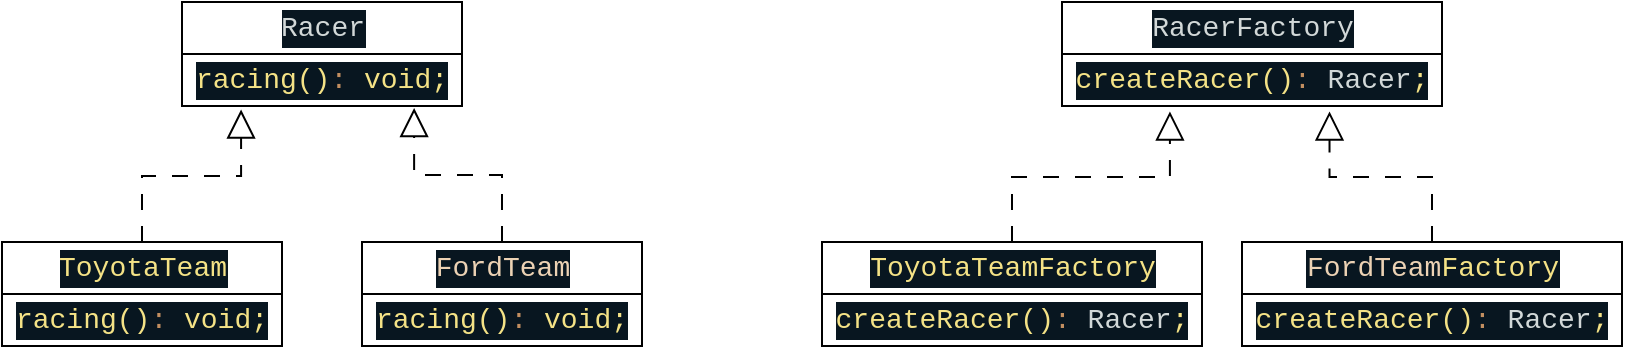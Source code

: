 <mxfile>
    <diagram id="fpYf3K3fa9Z6XAUNaG2G" name="Page-1">
        <mxGraphModel dx="1133" dy="310" grid="1" gridSize="10" guides="1" tooltips="1" connect="1" arrows="1" fold="1" page="0" pageScale="1" pageWidth="850" pageHeight="1100" math="0" shadow="0">
            <root>
                <mxCell id="0"/>
                <mxCell id="1" parent="0"/>
                <mxCell id="2" value="&lt;div style=&quot;color: rgb(246, 250, 253); background-color: rgb(8, 22, 32); font-family: Consolas, Consolas, &amp;quot;Courier New&amp;quot;, monospace; font-size: 14px; line-height: 19px;&quot;&gt;&lt;span style=&quot;color: #d2d8d8;&quot;&gt;Racer&lt;/span&gt;&lt;/div&gt;" style="swimlane;fontStyle=0;childLayout=stackLayout;horizontal=1;startSize=26;fillColor=none;horizontalStack=0;resizeParent=1;resizeParentMax=0;resizeLast=0;collapsible=1;marginBottom=0;html=1;verticalAlign=middle;align=center;" parent="1" vertex="1">
                    <mxGeometry x="190" y="410" width="140" height="52" as="geometry">
                        <mxRectangle x="190" y="410" width="80" height="30" as="alternateBounds"/>
                    </mxGeometry>
                </mxCell>
                <mxCell id="3" value="&lt;div style=&quot;color: rgb(246, 250, 253); background-color: rgb(8, 22, 32); font-family: Consolas, Consolas, &amp;quot;Courier New&amp;quot;, monospace; font-size: 14px; line-height: 19px;&quot;&gt;&lt;span style=&quot;color: #f4e286;&quot;&gt;racing()&lt;/span&gt;&lt;span style=&quot;color: #c28e60;&quot;&gt;:&lt;/span&gt; &lt;span style=&quot;color: #f4e286;&quot;&gt;void;&lt;/span&gt;&lt;/div&gt;" style="text;strokeColor=none;fillColor=none;align=center;verticalAlign=middle;spacingLeft=4;spacingRight=4;overflow=hidden;rotatable=0;points=[[0,0.5],[1,0.5]];portConstraint=eastwest;whiteSpace=wrap;html=1;" parent="2" vertex="1">
                    <mxGeometry y="26" width="140" height="26" as="geometry"/>
                </mxCell>
                <mxCell id="7" value="&lt;div style=&quot;color: rgb(246, 250, 253); background-color: rgb(8, 22, 32); font-family: Consolas, Consolas, &amp;quot;Courier New&amp;quot;, monospace; font-size: 14px; line-height: 19px;&quot;&gt;&lt;div style=&quot;line-height: 19px;&quot;&gt;&lt;span style=&quot;color: #f4e286;&quot;&gt;ToyotaTeam&lt;/span&gt;&lt;/div&gt;&lt;/div&gt;" style="swimlane;fontStyle=0;childLayout=stackLayout;horizontal=1;startSize=26;fillColor=none;horizontalStack=0;resizeParent=1;resizeParentMax=0;resizeLast=0;collapsible=1;marginBottom=0;html=1;verticalAlign=middle;align=center;" parent="1" vertex="1">
                    <mxGeometry x="100" y="530" width="140" height="52" as="geometry"/>
                </mxCell>
                <mxCell id="8" value="&lt;div style=&quot;color: rgb(246, 250, 253); background-color: rgb(8, 22, 32); font-family: Consolas, Consolas, &amp;quot;Courier New&amp;quot;, monospace; font-size: 14px; line-height: 19px;&quot;&gt;&lt;span style=&quot;color: #f4e286;&quot;&gt;racing()&lt;/span&gt;&lt;span style=&quot;color: #c28e60;&quot;&gt;:&lt;/span&gt; &lt;span style=&quot;color: #f4e286;&quot;&gt;void;&lt;/span&gt;&lt;/div&gt;" style="text;strokeColor=none;fillColor=none;align=center;verticalAlign=middle;spacingLeft=4;spacingRight=4;overflow=hidden;rotatable=0;points=[[0,0.5],[1,0.5]];portConstraint=eastwest;whiteSpace=wrap;html=1;" parent="7" vertex="1">
                    <mxGeometry y="26" width="140" height="26" as="geometry"/>
                </mxCell>
                <mxCell id="9" value="&lt;div style=&quot;color: rgb(246, 250, 253); background-color: rgb(8, 22, 32); font-family: Consolas, Consolas, &amp;quot;Courier New&amp;quot;, monospace; font-size: 14px; line-height: 19px;&quot;&gt;&lt;div style=&quot;line-height: 19px;&quot;&gt;&lt;span style=&quot;color: #ecd2b4;&quot;&gt;FordTeam&lt;/span&gt;&lt;/div&gt;&lt;/div&gt;" style="swimlane;fontStyle=0;childLayout=stackLayout;horizontal=1;startSize=26;fillColor=none;horizontalStack=0;resizeParent=1;resizeParentMax=0;resizeLast=0;collapsible=1;marginBottom=0;html=1;verticalAlign=middle;align=center;" parent="1" vertex="1">
                    <mxGeometry x="280" y="530" width="140" height="52" as="geometry"/>
                </mxCell>
                <mxCell id="10" value="&lt;div style=&quot;color: rgb(246, 250, 253); background-color: rgb(8, 22, 32); font-family: Consolas, Consolas, &amp;quot;Courier New&amp;quot;, monospace; font-size: 14px; line-height: 19px;&quot;&gt;&lt;span style=&quot;color: #f4e286;&quot;&gt;racing()&lt;/span&gt;&lt;span style=&quot;color: #c28e60;&quot;&gt;:&lt;/span&gt; &lt;span style=&quot;color: #f4e286;&quot;&gt;void;&lt;/span&gt;&lt;/div&gt;" style="text;strokeColor=none;fillColor=none;align=center;verticalAlign=middle;spacingLeft=4;spacingRight=4;overflow=hidden;rotatable=0;points=[[0,0.5],[1,0.5]];portConstraint=eastwest;whiteSpace=wrap;html=1;" parent="9" vertex="1">
                    <mxGeometry y="26" width="140" height="26" as="geometry"/>
                </mxCell>
                <mxCell id="11" value="&lt;div style=&quot;color: rgb(246, 250, 253); background-color: rgb(8, 22, 32); font-family: Consolas, Consolas, &amp;quot;Courier New&amp;quot;, monospace; font-size: 14px; line-height: 19px;&quot;&gt;&lt;span style=&quot;color: #d2d8d8;&quot;&gt;RacerFactory&lt;/span&gt;&lt;/div&gt;" style="swimlane;fontStyle=0;childLayout=stackLayout;horizontal=1;startSize=26;fillColor=none;horizontalStack=0;resizeParent=1;resizeParentMax=0;resizeLast=0;collapsible=1;marginBottom=0;html=1;verticalAlign=middle;align=center;" parent="1" vertex="1">
                    <mxGeometry x="630" y="410" width="190" height="52" as="geometry"/>
                </mxCell>
                <mxCell id="12" value="&lt;div style=&quot;color: rgb(246, 250, 253); background-color: rgb(8, 22, 32); font-family: Consolas, Consolas, &amp;quot;Courier New&amp;quot;, monospace; font-size: 14px; line-height: 19px;&quot;&gt;&lt;div style=&quot;line-height: 19px;&quot;&gt;&lt;span style=&quot;color: #f4e286;&quot;&gt;createRacer()&lt;/span&gt;&lt;span style=&quot;color: #c28e60;&quot;&gt;:&lt;/span&gt; &lt;span style=&quot;color: #d2d8d8;&quot;&gt;Racer&lt;/span&gt;&lt;span style=&quot;color: #f4e286;&quot;&gt;;&lt;/span&gt;&lt;/div&gt;&lt;/div&gt;" style="text;strokeColor=none;fillColor=none;align=center;verticalAlign=middle;spacingLeft=4;spacingRight=4;overflow=hidden;rotatable=0;points=[[0,0.5],[1,0.5]];portConstraint=eastwest;whiteSpace=wrap;html=1;" parent="11" vertex="1">
                    <mxGeometry y="26" width="190" height="26" as="geometry"/>
                </mxCell>
                <mxCell id="13" value="&lt;div style=&quot;color: rgb(246, 250, 253); background-color: rgb(8, 22, 32); font-family: Consolas, Consolas, &amp;quot;Courier New&amp;quot;, monospace; font-size: 14px; line-height: 19px;&quot;&gt;&lt;div style=&quot;line-height: 19px;&quot;&gt;&lt;span style=&quot;color: #f4e286;&quot;&gt;ToyotaTeam&lt;/span&gt;&lt;span style=&quot;color: rgb(244, 226, 134);&quot;&gt;Factory&lt;/span&gt;&lt;span style=&quot;&quot;&gt; &lt;/span&gt;&lt;/div&gt;&lt;/div&gt;" style="swimlane;fontStyle=0;childLayout=stackLayout;horizontal=1;startSize=26;fillColor=none;horizontalStack=0;resizeParent=1;resizeParentMax=0;resizeLast=0;collapsible=1;marginBottom=0;html=1;verticalAlign=middle;align=center;" parent="1" vertex="1">
                    <mxGeometry x="510" y="530" width="190" height="52" as="geometry"/>
                </mxCell>
                <mxCell id="14" value="&lt;div style=&quot;color: rgb(246, 250, 253); background-color: rgb(8, 22, 32); font-family: Consolas, Consolas, &amp;quot;Courier New&amp;quot;, monospace; font-size: 14px; line-height: 19px;&quot;&gt;&lt;div style=&quot;line-height: 19px;&quot;&gt;&lt;span style=&quot;color: #f4e286;&quot;&gt;createRacer()&lt;/span&gt;&lt;span style=&quot;color: #c28e60;&quot;&gt;:&lt;/span&gt; &lt;span style=&quot;color: #d2d8d8;&quot;&gt;Racer&lt;/span&gt;&lt;span style=&quot;color: #f4e286;&quot;&gt;;&lt;/span&gt;&lt;/div&gt;&lt;/div&gt;" style="text;strokeColor=none;fillColor=none;align=center;verticalAlign=middle;spacingLeft=4;spacingRight=4;overflow=hidden;rotatable=0;points=[[0,0.5],[1,0.5]];portConstraint=eastwest;whiteSpace=wrap;html=1;" parent="13" vertex="1">
                    <mxGeometry y="26" width="190" height="26" as="geometry"/>
                </mxCell>
                <mxCell id="15" value="&lt;div style=&quot;color: rgb(246, 250, 253); background-color: rgb(8, 22, 32); font-family: Consolas, Consolas, &amp;quot;Courier New&amp;quot;, monospace; font-size: 14px; line-height: 19px;&quot;&gt;&lt;div style=&quot;line-height: 19px;&quot;&gt;&lt;span style=&quot;color: #ecd2b4;&quot;&gt;FordTeam&lt;/span&gt;&lt;span style=&quot;color: rgb(244, 226, 134);&quot;&gt;Factory&lt;/span&gt;&lt;span style=&quot;&quot;&gt; &lt;/span&gt;&lt;/div&gt;&lt;/div&gt;" style="swimlane;fontStyle=0;childLayout=stackLayout;horizontal=1;startSize=26;fillColor=none;horizontalStack=0;resizeParent=1;resizeParentMax=0;resizeLast=0;collapsible=1;marginBottom=0;html=1;verticalAlign=middle;align=center;" parent="1" vertex="1">
                    <mxGeometry x="720" y="530" width="190" height="52" as="geometry"/>
                </mxCell>
                <mxCell id="16" value="&lt;div style=&quot;color: rgb(246, 250, 253); background-color: rgb(8, 22, 32); font-family: Consolas, Consolas, &amp;quot;Courier New&amp;quot;, monospace; font-size: 14px; line-height: 19px;&quot;&gt;&lt;div style=&quot;line-height: 19px;&quot;&gt;&lt;span style=&quot;color: #f4e286;&quot;&gt;createRacer()&lt;/span&gt;&lt;span style=&quot;color: #c28e60;&quot;&gt;:&lt;/span&gt; &lt;span style=&quot;color: #d2d8d8;&quot;&gt;Racer&lt;/span&gt;&lt;span style=&quot;color: #f4e286;&quot;&gt;;&lt;/span&gt;&lt;/div&gt;&lt;/div&gt;" style="text;strokeColor=none;fillColor=none;align=center;verticalAlign=middle;spacingLeft=4;spacingRight=4;overflow=hidden;rotatable=0;points=[[0,0.5],[1,0.5]];portConstraint=eastwest;whiteSpace=wrap;html=1;" parent="15" vertex="1">
                    <mxGeometry y="26" width="190" height="26" as="geometry"/>
                </mxCell>
                <mxCell id="19" value="" style="edgeStyle=elbowEdgeStyle;elbow=vertical;endArrow=block;html=1;curved=0;rounded=0;endSize=12;startSize=8;entryX=0.284;entryY=1.104;entryDx=0;entryDy=0;entryPerimeter=0;exitX=0.5;exitY=0;exitDx=0;exitDy=0;endFill=0;dashed=1;dashPattern=8 8;" parent="1" source="13" target="12" edge="1">
                    <mxGeometry width="50" height="50" relative="1" as="geometry">
                        <mxPoint x="600" y="510" as="sourcePoint"/>
                        <mxPoint x="650" y="460" as="targetPoint"/>
                    </mxGeometry>
                </mxCell>
                <mxCell id="20" value="" style="edgeStyle=elbowEdgeStyle;elbow=vertical;endArrow=block;html=1;curved=0;rounded=0;endSize=12;startSize=8;exitX=0.5;exitY=0;exitDx=0;exitDy=0;entryX=0.704;entryY=1.104;entryDx=0;entryDy=0;entryPerimeter=0;endFill=0;dashed=1;dashPattern=8 8;" parent="1" source="15" target="12" edge="1">
                    <mxGeometry width="50" height="50" relative="1" as="geometry">
                        <mxPoint x="870" y="450" as="sourcePoint"/>
                        <mxPoint x="920" y="400" as="targetPoint"/>
                    </mxGeometry>
                </mxCell>
                <mxCell id="21" value="" style="edgeStyle=elbowEdgeStyle;elbow=vertical;endArrow=block;html=1;curved=0;rounded=0;endSize=12;startSize=8;entryX=0.211;entryY=1.069;entryDx=0;entryDy=0;entryPerimeter=0;exitX=0.5;exitY=0;exitDx=0;exitDy=0;endFill=0;dashed=1;dashPattern=8 8;" parent="1" source="7" target="3" edge="1">
                    <mxGeometry width="50" height="50" relative="1" as="geometry">
                        <mxPoint x="170" y="520" as="sourcePoint"/>
                        <mxPoint x="220" y="470" as="targetPoint"/>
                    </mxGeometry>
                </mxCell>
                <mxCell id="22" value="" style="edgeStyle=elbowEdgeStyle;elbow=vertical;endArrow=block;html=1;curved=0;rounded=0;endSize=12;startSize=8;exitX=0.5;exitY=0;exitDx=0;exitDy=0;entryX=0.829;entryY=1.038;entryDx=0;entryDy=0;entryPerimeter=0;endFill=0;dashed=1;dashPattern=8 8;" parent="1" source="9" target="3" edge="1">
                    <mxGeometry width="50" height="50" relative="1" as="geometry">
                        <mxPoint x="366.44" y="510" as="sourcePoint"/>
                        <mxPoint x="290.0" y="464.704" as="targetPoint"/>
                    </mxGeometry>
                </mxCell>
            </root>
        </mxGraphModel>
    </diagram>
</mxfile>